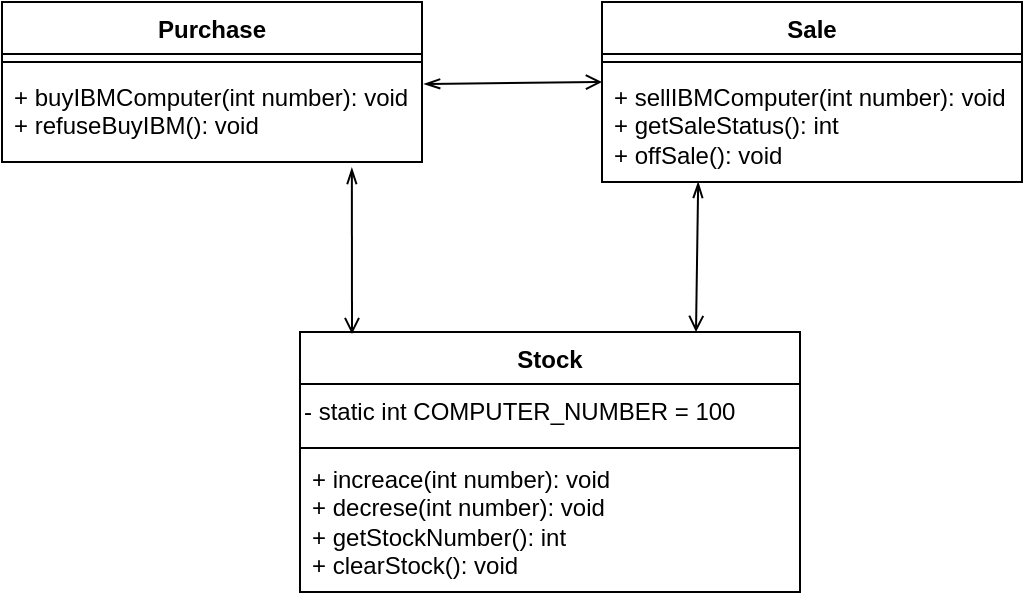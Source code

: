 <mxfile version="27.2.0">
  <diagram name="第 1 页" id="ZiWaesoK8VaTvlsWCHF2">
    <mxGraphModel dx="1174" dy="790" grid="1" gridSize="10" guides="1" tooltips="1" connect="1" arrows="1" fold="1" page="1" pageScale="1" pageWidth="827" pageHeight="1169" math="0" shadow="0">
      <root>
        <mxCell id="0" />
        <mxCell id="1" parent="0" />
        <mxCell id="uRRip9tCqFr2oxA-X4nn-1" value="Purchase" style="swimlane;fontStyle=1;align=center;verticalAlign=top;childLayout=stackLayout;horizontal=1;startSize=26;horizontalStack=0;resizeParent=1;resizeParentMax=0;resizeLast=0;collapsible=1;marginBottom=0;whiteSpace=wrap;html=1;" vertex="1" parent="1">
          <mxGeometry x="160" y="340" width="210" height="80" as="geometry" />
        </mxCell>
        <mxCell id="uRRip9tCqFr2oxA-X4nn-3" value="" style="line;strokeWidth=1;fillColor=none;align=left;verticalAlign=middle;spacingTop=-1;spacingLeft=3;spacingRight=3;rotatable=0;labelPosition=right;points=[];portConstraint=eastwest;strokeColor=inherit;" vertex="1" parent="uRRip9tCqFr2oxA-X4nn-1">
          <mxGeometry y="26" width="210" height="8" as="geometry" />
        </mxCell>
        <mxCell id="uRRip9tCqFr2oxA-X4nn-4" value="+ buyIBMComputer(int number): void&lt;div&gt;+ refuseBuyIBM(): void&lt;/div&gt;" style="text;strokeColor=none;fillColor=none;align=left;verticalAlign=top;spacingLeft=4;spacingRight=4;overflow=hidden;rotatable=0;points=[[0,0.5],[1,0.5]];portConstraint=eastwest;whiteSpace=wrap;html=1;" vertex="1" parent="uRRip9tCqFr2oxA-X4nn-1">
          <mxGeometry y="34" width="210" height="46" as="geometry" />
        </mxCell>
        <mxCell id="uRRip9tCqFr2oxA-X4nn-6" value="Sale" style="swimlane;fontStyle=1;align=center;verticalAlign=top;childLayout=stackLayout;horizontal=1;startSize=26;horizontalStack=0;resizeParent=1;resizeParentMax=0;resizeLast=0;collapsible=1;marginBottom=0;whiteSpace=wrap;html=1;" vertex="1" parent="1">
          <mxGeometry x="460" y="340" width="210" height="90" as="geometry" />
        </mxCell>
        <mxCell id="uRRip9tCqFr2oxA-X4nn-7" value="" style="line;strokeWidth=1;fillColor=none;align=left;verticalAlign=middle;spacingTop=-1;spacingLeft=3;spacingRight=3;rotatable=0;labelPosition=right;points=[];portConstraint=eastwest;strokeColor=inherit;" vertex="1" parent="uRRip9tCqFr2oxA-X4nn-6">
          <mxGeometry y="26" width="210" height="8" as="geometry" />
        </mxCell>
        <mxCell id="uRRip9tCqFr2oxA-X4nn-8" value="+ sellIBMComputer(int number): void&lt;div&gt;+ getSaleStatus(): int&lt;/div&gt;&lt;div&gt;+ offSale(): void&lt;/div&gt;" style="text;strokeColor=none;fillColor=none;align=left;verticalAlign=top;spacingLeft=4;spacingRight=4;overflow=hidden;rotatable=0;points=[[0,0.5],[1,0.5]];portConstraint=eastwest;whiteSpace=wrap;html=1;" vertex="1" parent="uRRip9tCqFr2oxA-X4nn-6">
          <mxGeometry y="34" width="210" height="56" as="geometry" />
        </mxCell>
        <mxCell id="uRRip9tCqFr2oxA-X4nn-9" value="Stock" style="swimlane;fontStyle=1;align=center;verticalAlign=top;childLayout=stackLayout;horizontal=1;startSize=26;horizontalStack=0;resizeParent=1;resizeParentMax=0;resizeLast=0;collapsible=1;marginBottom=0;whiteSpace=wrap;html=1;" vertex="1" parent="1">
          <mxGeometry x="309" y="505" width="250" height="130" as="geometry" />
        </mxCell>
        <mxCell id="uRRip9tCqFr2oxA-X4nn-15" value="- static int COMPUTER_NUMBER = 100" style="text;html=1;align=left;verticalAlign=top;resizable=0;points=[];autosize=1;strokeColor=none;fillColor=none;" vertex="1" parent="uRRip9tCqFr2oxA-X4nn-9">
          <mxGeometry y="26" width="250" height="30" as="geometry" />
        </mxCell>
        <mxCell id="uRRip9tCqFr2oxA-X4nn-10" value="" style="line;strokeWidth=1;fillColor=none;align=left;verticalAlign=middle;spacingTop=-1;spacingLeft=3;spacingRight=3;rotatable=0;labelPosition=right;points=[];portConstraint=eastwest;strokeColor=inherit;" vertex="1" parent="uRRip9tCqFr2oxA-X4nn-9">
          <mxGeometry y="56" width="250" height="4" as="geometry" />
        </mxCell>
        <mxCell id="uRRip9tCqFr2oxA-X4nn-11" value="+ increace(int number): void&lt;div&gt;+ decrese(int number): void&lt;/div&gt;&lt;div&gt;+ getStockNumber(): int&lt;/div&gt;&lt;div&gt;+ clearStock(): void&lt;/div&gt;" style="text;strokeColor=none;fillColor=none;align=left;verticalAlign=top;spacingLeft=4;spacingRight=4;overflow=hidden;rotatable=0;points=[[0,0.5],[1,0.5]];portConstraint=eastwest;whiteSpace=wrap;html=1;" vertex="1" parent="uRRip9tCqFr2oxA-X4nn-9">
          <mxGeometry y="60" width="250" height="70" as="geometry" />
        </mxCell>
        <mxCell id="uRRip9tCqFr2oxA-X4nn-21" value="" style="endArrow=open;startArrow=openThin;html=1;rounded=0;exitX=1.005;exitY=0.152;exitDx=0;exitDy=0;exitPerimeter=0;startFill=0;endFill=0;" edge="1" parent="1" source="uRRip9tCqFr2oxA-X4nn-4">
          <mxGeometry width="50" height="50" relative="1" as="geometry">
            <mxPoint x="390" y="430" as="sourcePoint" />
            <mxPoint x="460" y="380" as="targetPoint" />
          </mxGeometry>
        </mxCell>
        <mxCell id="uRRip9tCqFr2oxA-X4nn-22" value="" style="endArrow=open;startArrow=openThin;html=1;rounded=0;exitX=0.833;exitY=1.065;exitDx=0;exitDy=0;exitPerimeter=0;startFill=0;endFill=0;entryX=0.104;entryY=0.008;entryDx=0;entryDy=0;entryPerimeter=0;" edge="1" parent="1" source="uRRip9tCqFr2oxA-X4nn-4" target="uRRip9tCqFr2oxA-X4nn-9">
          <mxGeometry width="50" height="50" relative="1" as="geometry">
            <mxPoint x="340" y="461" as="sourcePoint" />
            <mxPoint x="335" y="500" as="targetPoint" />
          </mxGeometry>
        </mxCell>
        <mxCell id="uRRip9tCqFr2oxA-X4nn-23" value="" style="endArrow=open;startArrow=openThin;html=1;rounded=0;startFill=0;endFill=0;entryX=0.792;entryY=0;entryDx=0;entryDy=0;entryPerimeter=0;exitX=0.229;exitY=1;exitDx=0;exitDy=0;exitPerimeter=0;" edge="1" parent="1" source="uRRip9tCqFr2oxA-X4nn-8" target="uRRip9tCqFr2oxA-X4nn-9">
          <mxGeometry width="50" height="50" relative="1" as="geometry">
            <mxPoint x="507" y="440" as="sourcePoint" />
            <mxPoint x="510" y="500" as="targetPoint" />
          </mxGeometry>
        </mxCell>
      </root>
    </mxGraphModel>
  </diagram>
</mxfile>
